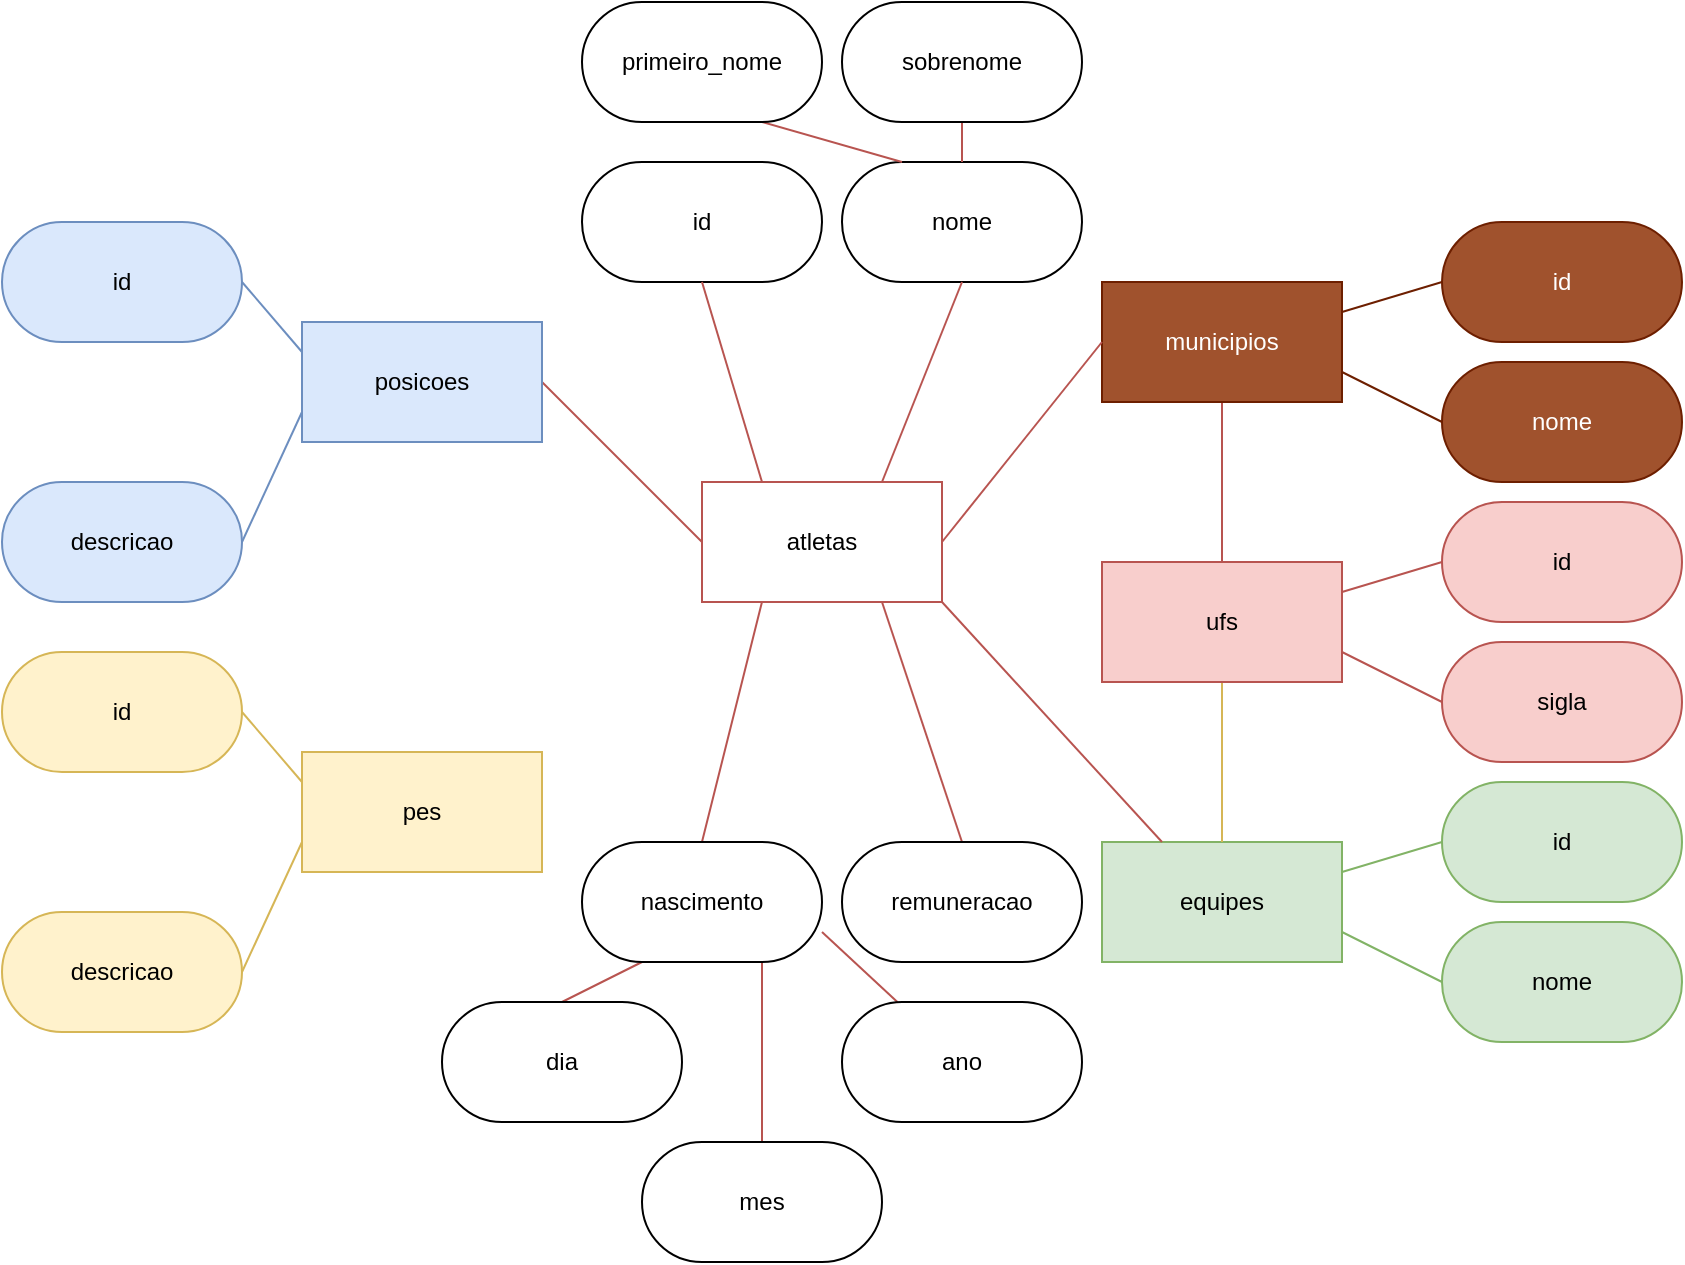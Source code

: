 <mxfile version="14.5.1" type="device"><diagram id="fGxL_IrCWUdaqxQSigG3" name="Página-1"><mxGraphModel dx="1102" dy="642" grid="1" gridSize="10" guides="1" tooltips="1" connect="1" arrows="1" fold="1" page="1" pageScale="1" pageWidth="1169" pageHeight="1654" math="0" shadow="0"><root><mxCell id="0"/><mxCell id="1" parent="0"/><mxCell id="i1bfDMwpg4BQ1Xe83jLJ-43" style="edgeStyle=none;rounded=0;orthogonalLoop=1;jettySize=auto;html=1;exitX=1;exitY=0.5;exitDx=0;exitDy=0;entryX=0;entryY=0.5;entryDx=0;entryDy=0;endArrow=none;endFill=0;strokeColor=#B85450;" edge="1" parent="1" source="i1bfDMwpg4BQ1Xe83jLJ-1" target="i1bfDMwpg4BQ1Xe83jLJ-42"><mxGeometry relative="1" as="geometry"/></mxCell><mxCell id="i1bfDMwpg4BQ1Xe83jLJ-1" value="posicoes" style="rounded=0;whiteSpace=wrap;html=1;fillColor=#dae8fc;strokeColor=#6c8ebf;" vertex="1" parent="1"><mxGeometry x="280" y="230" width="120" height="60" as="geometry"/></mxCell><mxCell id="i1bfDMwpg4BQ1Xe83jLJ-4" value="descricao" style="rounded=1;whiteSpace=wrap;html=1;arcSize=50;fillColor=#dae8fc;strokeColor=#6c8ebf;" vertex="1" parent="1"><mxGeometry x="130" y="310" width="120" height="60" as="geometry"/></mxCell><mxCell id="i1bfDMwpg4BQ1Xe83jLJ-5" value="id" style="rounded=1;whiteSpace=wrap;html=1;arcSize=50;fillColor=#dae8fc;strokeColor=#6c8ebf;" vertex="1" parent="1"><mxGeometry x="130" y="180" width="120" height="60" as="geometry"/></mxCell><mxCell id="i1bfDMwpg4BQ1Xe83jLJ-8" value="" style="endArrow=none;html=1;endFill=0;entryX=0;entryY=0.75;entryDx=0;entryDy=0;exitX=1;exitY=0.5;exitDx=0;exitDy=0;fillColor=#dae8fc;strokeColor=#6c8ebf;" edge="1" parent="1" source="i1bfDMwpg4BQ1Xe83jLJ-4" target="i1bfDMwpg4BQ1Xe83jLJ-1"><mxGeometry width="50" height="50" relative="1" as="geometry"><mxPoint x="280" y="337" as="sourcePoint"/><mxPoint x="220" y="280" as="targetPoint"/></mxGeometry></mxCell><mxCell id="i1bfDMwpg4BQ1Xe83jLJ-9" value="" style="endArrow=none;html=1;endFill=0;entryX=1;entryY=0.5;entryDx=0;entryDy=0;exitX=0;exitY=0.25;exitDx=0;exitDy=0;fillColor=#dae8fc;strokeColor=#6c8ebf;" edge="1" parent="1" source="i1bfDMwpg4BQ1Xe83jLJ-1" target="i1bfDMwpg4BQ1Xe83jLJ-5"><mxGeometry width="50" height="50" relative="1" as="geometry"><mxPoint x="260" y="350" as="sourcePoint"/><mxPoint x="270" y="285" as="targetPoint"/></mxGeometry></mxCell><mxCell id="i1bfDMwpg4BQ1Xe83jLJ-10" value="pes" style="rounded=0;whiteSpace=wrap;html=1;fillColor=#fff2cc;strokeColor=#d6b656;" vertex="1" parent="1"><mxGeometry x="280" y="445" width="120" height="60" as="geometry"/></mxCell><mxCell id="i1bfDMwpg4BQ1Xe83jLJ-11" value="descricao" style="rounded=1;whiteSpace=wrap;html=1;arcSize=50;fillColor=#fff2cc;strokeColor=#d6b656;" vertex="1" parent="1"><mxGeometry x="130" y="525" width="120" height="60" as="geometry"/></mxCell><mxCell id="i1bfDMwpg4BQ1Xe83jLJ-12" value="id" style="rounded=1;whiteSpace=wrap;html=1;arcSize=50;fillColor=#fff2cc;strokeColor=#d6b656;" vertex="1" parent="1"><mxGeometry x="130" y="395" width="120" height="60" as="geometry"/></mxCell><mxCell id="i1bfDMwpg4BQ1Xe83jLJ-13" value="" style="endArrow=none;html=1;endFill=0;entryX=0;entryY=0.75;entryDx=0;entryDy=0;exitX=1;exitY=0.5;exitDx=0;exitDy=0;fillColor=#fff2cc;strokeColor=#d6b656;" edge="1" parent="1" source="i1bfDMwpg4BQ1Xe83jLJ-11" target="i1bfDMwpg4BQ1Xe83jLJ-10"><mxGeometry width="50" height="50" relative="1" as="geometry"><mxPoint x="280" y="552" as="sourcePoint"/><mxPoint x="220" y="495" as="targetPoint"/></mxGeometry></mxCell><mxCell id="i1bfDMwpg4BQ1Xe83jLJ-14" value="" style="endArrow=none;html=1;endFill=0;entryX=1;entryY=0.5;entryDx=0;entryDy=0;exitX=0;exitY=0.25;exitDx=0;exitDy=0;fillColor=#fff2cc;strokeColor=#d6b656;" edge="1" parent="1" source="i1bfDMwpg4BQ1Xe83jLJ-10" target="i1bfDMwpg4BQ1Xe83jLJ-12"><mxGeometry width="50" height="50" relative="1" as="geometry"><mxPoint x="260" y="565" as="sourcePoint"/><mxPoint x="270" y="500" as="targetPoint"/></mxGeometry></mxCell><mxCell id="i1bfDMwpg4BQ1Xe83jLJ-20" value="equipes" style="rounded=0;whiteSpace=wrap;html=1;fillColor=#d5e8d4;strokeColor=#82b366;" vertex="1" parent="1"><mxGeometry x="680" y="490" width="120" height="60" as="geometry"/></mxCell><mxCell id="i1bfDMwpg4BQ1Xe83jLJ-21" value="nome" style="rounded=1;whiteSpace=wrap;html=1;arcSize=50;fillColor=#d5e8d4;strokeColor=#82b366;" vertex="1" parent="1"><mxGeometry x="850" y="530" width="120" height="60" as="geometry"/></mxCell><mxCell id="i1bfDMwpg4BQ1Xe83jLJ-22" value="id" style="rounded=1;whiteSpace=wrap;html=1;arcSize=50;fillColor=#d5e8d4;strokeColor=#82b366;" vertex="1" parent="1"><mxGeometry x="850" y="460" width="120" height="60" as="geometry"/></mxCell><mxCell id="i1bfDMwpg4BQ1Xe83jLJ-23" value="" style="endArrow=none;html=1;endFill=0;entryX=1;entryY=0.75;entryDx=0;entryDy=0;exitX=0;exitY=0.5;exitDx=0;exitDy=0;fillColor=#d5e8d4;strokeColor=#82b366;" edge="1" parent="1" source="i1bfDMwpg4BQ1Xe83jLJ-21" target="i1bfDMwpg4BQ1Xe83jLJ-20"><mxGeometry width="50" height="50" relative="1" as="geometry"><mxPoint x="680" y="597" as="sourcePoint"/><mxPoint x="620" y="540" as="targetPoint"/></mxGeometry></mxCell><mxCell id="i1bfDMwpg4BQ1Xe83jLJ-24" value="" style="endArrow=none;html=1;endFill=0;entryX=0;entryY=0.5;entryDx=0;entryDy=0;exitX=1;exitY=0.25;exitDx=0;exitDy=0;fillColor=#d5e8d4;strokeColor=#82b366;" edge="1" parent="1" source="i1bfDMwpg4BQ1Xe83jLJ-20" target="i1bfDMwpg4BQ1Xe83jLJ-22"><mxGeometry width="50" height="50" relative="1" as="geometry"><mxPoint x="660" y="610" as="sourcePoint"/><mxPoint x="670" y="545" as="targetPoint"/></mxGeometry></mxCell><mxCell id="i1bfDMwpg4BQ1Xe83jLJ-25" value="" style="endArrow=none;html=1;endFill=0;entryX=0.5;entryY=1;entryDx=0;entryDy=0;exitX=0.5;exitY=0;exitDx=0;exitDy=0;fillColor=#fff2cc;strokeColor=#d6b656;" edge="1" parent="1" source="i1bfDMwpg4BQ1Xe83jLJ-20" target="i1bfDMwpg4BQ1Xe83jLJ-27"><mxGeometry width="50" height="50" relative="1" as="geometry"><mxPoint x="660" y="340" as="sourcePoint"/><mxPoint x="740" y="290" as="targetPoint"/></mxGeometry></mxCell><mxCell id="i1bfDMwpg4BQ1Xe83jLJ-27" value="ufs" style="rounded=0;whiteSpace=wrap;html=1;fillColor=#f8cecc;strokeColor=#b85450;" vertex="1" parent="1"><mxGeometry x="680" y="350" width="120" height="60" as="geometry"/></mxCell><mxCell id="i1bfDMwpg4BQ1Xe83jLJ-28" value="sigla" style="rounded=1;whiteSpace=wrap;html=1;arcSize=50;fillColor=#f8cecc;strokeColor=#b85450;" vertex="1" parent="1"><mxGeometry x="850" y="390" width="120" height="60" as="geometry"/></mxCell><mxCell id="i1bfDMwpg4BQ1Xe83jLJ-29" value="id" style="rounded=1;whiteSpace=wrap;html=1;arcSize=50;fillColor=#f8cecc;strokeColor=#b85450;" vertex="1" parent="1"><mxGeometry x="850" y="320" width="120" height="60" as="geometry"/></mxCell><mxCell id="i1bfDMwpg4BQ1Xe83jLJ-30" value="" style="endArrow=none;html=1;endFill=0;entryX=1;entryY=0.75;entryDx=0;entryDy=0;exitX=0;exitY=0.5;exitDx=0;exitDy=0;fillColor=#f8cecc;strokeColor=#b85450;" edge="1" parent="1" source="i1bfDMwpg4BQ1Xe83jLJ-28" target="i1bfDMwpg4BQ1Xe83jLJ-27"><mxGeometry width="50" height="50" relative="1" as="geometry"><mxPoint x="680" y="427" as="sourcePoint"/><mxPoint x="620" y="370" as="targetPoint"/></mxGeometry></mxCell><mxCell id="i1bfDMwpg4BQ1Xe83jLJ-31" value="" style="endArrow=none;html=1;endFill=0;entryX=0;entryY=0.5;entryDx=0;entryDy=0;exitX=1;exitY=0.25;exitDx=0;exitDy=0;fillColor=#f8cecc;strokeColor=#b85450;" edge="1" parent="1" source="i1bfDMwpg4BQ1Xe83jLJ-27" target="i1bfDMwpg4BQ1Xe83jLJ-29"><mxGeometry width="50" height="50" relative="1" as="geometry"><mxPoint x="660" y="440" as="sourcePoint"/><mxPoint x="670" y="375" as="targetPoint"/></mxGeometry></mxCell><mxCell id="i1bfDMwpg4BQ1Xe83jLJ-39" style="edgeStyle=none;rounded=0;orthogonalLoop=1;jettySize=auto;html=1;entryX=0.5;entryY=0;entryDx=0;entryDy=0;endArrow=none;endFill=0;strokeColor=#B85450;" edge="1" parent="1" source="i1bfDMwpg4BQ1Xe83jLJ-34" target="i1bfDMwpg4BQ1Xe83jLJ-27"><mxGeometry relative="1" as="geometry"/></mxCell><mxCell id="i1bfDMwpg4BQ1Xe83jLJ-34" value="municipios" style="rounded=0;whiteSpace=wrap;html=1;fillColor=#a0522d;strokeColor=#6D1F00;fontColor=#ffffff;" vertex="1" parent="1"><mxGeometry x="680" y="210" width="120" height="60" as="geometry"/></mxCell><mxCell id="i1bfDMwpg4BQ1Xe83jLJ-35" value="nome" style="rounded=1;whiteSpace=wrap;html=1;arcSize=50;fillColor=#a0522d;strokeColor=#6D1F00;fontColor=#ffffff;" vertex="1" parent="1"><mxGeometry x="850" y="250" width="120" height="60" as="geometry"/></mxCell><mxCell id="i1bfDMwpg4BQ1Xe83jLJ-36" value="id" style="rounded=1;whiteSpace=wrap;html=1;arcSize=50;fillColor=#a0522d;strokeColor=#6D1F00;fontColor=#ffffff;" vertex="1" parent="1"><mxGeometry x="850" y="180" width="120" height="60" as="geometry"/></mxCell><mxCell id="i1bfDMwpg4BQ1Xe83jLJ-37" value="" style="endArrow=none;html=1;endFill=0;entryX=1;entryY=0.75;entryDx=0;entryDy=0;exitX=0;exitY=0.5;exitDx=0;exitDy=0;fillColor=#a0522d;strokeColor=#6D1F00;" edge="1" parent="1" source="i1bfDMwpg4BQ1Xe83jLJ-35" target="i1bfDMwpg4BQ1Xe83jLJ-34"><mxGeometry width="50" height="50" relative="1" as="geometry"><mxPoint x="680" y="287" as="sourcePoint"/><mxPoint x="620" y="230" as="targetPoint"/></mxGeometry></mxCell><mxCell id="i1bfDMwpg4BQ1Xe83jLJ-38" value="" style="endArrow=none;html=1;endFill=0;entryX=0;entryY=0.5;entryDx=0;entryDy=0;exitX=1;exitY=0.25;exitDx=0;exitDy=0;fillColor=#a0522d;strokeColor=#6D1F00;" edge="1" parent="1" source="i1bfDMwpg4BQ1Xe83jLJ-34" target="i1bfDMwpg4BQ1Xe83jLJ-36"><mxGeometry width="50" height="50" relative="1" as="geometry"><mxPoint x="660" y="300" as="sourcePoint"/><mxPoint x="670" y="235" as="targetPoint"/></mxGeometry></mxCell><mxCell id="i1bfDMwpg4BQ1Xe83jLJ-40" value="id" style="rounded=1;whiteSpace=wrap;html=1;arcSize=50;" vertex="1" parent="1"><mxGeometry x="420" y="150" width="120" height="60" as="geometry"/></mxCell><mxCell id="i1bfDMwpg4BQ1Xe83jLJ-41" value="nome" style="rounded=1;whiteSpace=wrap;html=1;arcSize=50;" vertex="1" parent="1"><mxGeometry x="550" y="150" width="120" height="60" as="geometry"/></mxCell><mxCell id="i1bfDMwpg4BQ1Xe83jLJ-44" style="edgeStyle=none;rounded=0;orthogonalLoop=1;jettySize=auto;html=1;exitX=1;exitY=0.5;exitDx=0;exitDy=0;entryX=0;entryY=0.5;entryDx=0;entryDy=0;endArrow=none;endFill=0;strokeColor=#B85450;" edge="1" parent="1" source="i1bfDMwpg4BQ1Xe83jLJ-42" target="i1bfDMwpg4BQ1Xe83jLJ-34"><mxGeometry relative="1" as="geometry"/></mxCell><mxCell id="i1bfDMwpg4BQ1Xe83jLJ-45" style="edgeStyle=none;rounded=0;orthogonalLoop=1;jettySize=auto;html=1;exitX=0.75;exitY=0;exitDx=0;exitDy=0;entryX=0.5;entryY=1;entryDx=0;entryDy=0;endArrow=none;endFill=0;strokeColor=#B85450;" edge="1" parent="1" source="i1bfDMwpg4BQ1Xe83jLJ-42" target="i1bfDMwpg4BQ1Xe83jLJ-41"><mxGeometry relative="1" as="geometry"/></mxCell><mxCell id="i1bfDMwpg4BQ1Xe83jLJ-46" style="edgeStyle=none;rounded=0;orthogonalLoop=1;jettySize=auto;html=1;exitX=0.25;exitY=0;exitDx=0;exitDy=0;entryX=0.5;entryY=1;entryDx=0;entryDy=0;endArrow=none;endFill=0;strokeColor=#B85450;" edge="1" parent="1" source="i1bfDMwpg4BQ1Xe83jLJ-42" target="i1bfDMwpg4BQ1Xe83jLJ-40"><mxGeometry relative="1" as="geometry"/></mxCell><mxCell id="i1bfDMwpg4BQ1Xe83jLJ-50" style="edgeStyle=none;rounded=0;orthogonalLoop=1;jettySize=auto;html=1;exitX=0.25;exitY=1;exitDx=0;exitDy=0;entryX=0.5;entryY=0;entryDx=0;entryDy=0;endArrow=none;endFill=0;strokeColor=#B85450;" edge="1" parent="1" source="i1bfDMwpg4BQ1Xe83jLJ-42" target="i1bfDMwpg4BQ1Xe83jLJ-48"><mxGeometry relative="1" as="geometry"/></mxCell><mxCell id="i1bfDMwpg4BQ1Xe83jLJ-51" style="edgeStyle=none;rounded=0;orthogonalLoop=1;jettySize=auto;html=1;exitX=0.75;exitY=1;exitDx=0;exitDy=0;entryX=0.5;entryY=0;entryDx=0;entryDy=0;endArrow=none;endFill=0;strokeColor=#B85450;" edge="1" parent="1" source="i1bfDMwpg4BQ1Xe83jLJ-42" target="i1bfDMwpg4BQ1Xe83jLJ-49"><mxGeometry relative="1" as="geometry"/></mxCell><mxCell id="i1bfDMwpg4BQ1Xe83jLJ-53" style="edgeStyle=none;rounded=0;orthogonalLoop=1;jettySize=auto;html=1;exitX=1;exitY=1;exitDx=0;exitDy=0;entryX=0.25;entryY=0;entryDx=0;entryDy=0;endArrow=none;endFill=0;strokeColor=#B85450;" edge="1" parent="1" source="i1bfDMwpg4BQ1Xe83jLJ-42" target="i1bfDMwpg4BQ1Xe83jLJ-20"><mxGeometry relative="1" as="geometry"/></mxCell><mxCell id="i1bfDMwpg4BQ1Xe83jLJ-42" value="atletas" style="rounded=0;whiteSpace=wrap;html=1;strokeColor=#B85450;" vertex="1" parent="1"><mxGeometry x="480" y="310" width="120" height="60" as="geometry"/></mxCell><mxCell id="i1bfDMwpg4BQ1Xe83jLJ-64" style="edgeStyle=none;rounded=0;orthogonalLoop=1;jettySize=auto;html=1;exitX=0.75;exitY=1;exitDx=0;exitDy=0;entryX=0.5;entryY=0;entryDx=0;entryDy=0;endArrow=none;endFill=0;strokeColor=#B85450;" edge="1" parent="1" source="i1bfDMwpg4BQ1Xe83jLJ-48" target="i1bfDMwpg4BQ1Xe83jLJ-60"><mxGeometry relative="1" as="geometry"/></mxCell><mxCell id="i1bfDMwpg4BQ1Xe83jLJ-65" style="edgeStyle=none;rounded=0;orthogonalLoop=1;jettySize=auto;html=1;exitX=1;exitY=0.75;exitDx=0;exitDy=0;endArrow=none;endFill=0;strokeColor=#B85450;" edge="1" parent="1" source="i1bfDMwpg4BQ1Xe83jLJ-48" target="i1bfDMwpg4BQ1Xe83jLJ-59"><mxGeometry relative="1" as="geometry"/></mxCell><mxCell id="i1bfDMwpg4BQ1Xe83jLJ-66" style="edgeStyle=none;rounded=0;orthogonalLoop=1;jettySize=auto;html=1;exitX=0.25;exitY=1;exitDx=0;exitDy=0;entryX=0.5;entryY=0;entryDx=0;entryDy=0;endArrow=none;endFill=0;strokeColor=#B85450;" edge="1" parent="1" source="i1bfDMwpg4BQ1Xe83jLJ-48" target="i1bfDMwpg4BQ1Xe83jLJ-58"><mxGeometry relative="1" as="geometry"/></mxCell><mxCell id="i1bfDMwpg4BQ1Xe83jLJ-48" value="nascimento" style="rounded=1;whiteSpace=wrap;html=1;arcSize=50;" vertex="1" parent="1"><mxGeometry x="420" y="490" width="120" height="60" as="geometry"/></mxCell><mxCell id="i1bfDMwpg4BQ1Xe83jLJ-49" value="remuneracao" style="rounded=1;whiteSpace=wrap;html=1;arcSize=50;" vertex="1" parent="1"><mxGeometry x="550" y="490" width="120" height="60" as="geometry"/></mxCell><mxCell id="i1bfDMwpg4BQ1Xe83jLJ-56" style="edgeStyle=none;rounded=0;orthogonalLoop=1;jettySize=auto;html=1;exitX=0.75;exitY=1;exitDx=0;exitDy=0;entryX=0.25;entryY=0;entryDx=0;entryDy=0;endArrow=none;endFill=0;strokeColor=#B85450;" edge="1" parent="1" source="i1bfDMwpg4BQ1Xe83jLJ-54" target="i1bfDMwpg4BQ1Xe83jLJ-41"><mxGeometry relative="1" as="geometry"/></mxCell><mxCell id="i1bfDMwpg4BQ1Xe83jLJ-54" value="primeiro_nome" style="rounded=1;whiteSpace=wrap;html=1;arcSize=50;" vertex="1" parent="1"><mxGeometry x="420" y="70" width="120" height="60" as="geometry"/></mxCell><mxCell id="i1bfDMwpg4BQ1Xe83jLJ-57" style="edgeStyle=none;rounded=0;orthogonalLoop=1;jettySize=auto;html=1;exitX=0.5;exitY=1;exitDx=0;exitDy=0;entryX=0.5;entryY=0;entryDx=0;entryDy=0;endArrow=none;endFill=0;strokeColor=#B85450;" edge="1" parent="1" source="i1bfDMwpg4BQ1Xe83jLJ-55" target="i1bfDMwpg4BQ1Xe83jLJ-41"><mxGeometry relative="1" as="geometry"/></mxCell><mxCell id="i1bfDMwpg4BQ1Xe83jLJ-55" value="sobrenome" style="rounded=1;whiteSpace=wrap;html=1;arcSize=50;" vertex="1" parent="1"><mxGeometry x="550" y="70" width="120" height="60" as="geometry"/></mxCell><mxCell id="i1bfDMwpg4BQ1Xe83jLJ-58" value="dia" style="rounded=1;whiteSpace=wrap;html=1;arcSize=50;" vertex="1" parent="1"><mxGeometry x="350" y="570" width="120" height="60" as="geometry"/></mxCell><mxCell id="i1bfDMwpg4BQ1Xe83jLJ-59" value="ano" style="rounded=1;whiteSpace=wrap;html=1;arcSize=50;" vertex="1" parent="1"><mxGeometry x="550" y="570" width="120" height="60" as="geometry"/></mxCell><mxCell id="i1bfDMwpg4BQ1Xe83jLJ-60" value="mes&lt;br&gt;" style="rounded=1;whiteSpace=wrap;html=1;arcSize=50;" vertex="1" parent="1"><mxGeometry x="450" y="640" width="120" height="60" as="geometry"/></mxCell></root></mxGraphModel></diagram></mxfile>